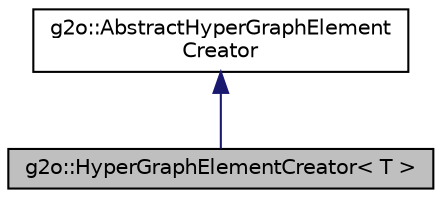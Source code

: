 digraph "g2o::HyperGraphElementCreator&lt; T &gt;"
{
  edge [fontname="Helvetica",fontsize="10",labelfontname="Helvetica",labelfontsize="10"];
  node [fontname="Helvetica",fontsize="10",shape=record];
  Node0 [label="g2o::HyperGraphElementCreator\< T \>",height=0.2,width=0.4,color="black", fillcolor="grey75", style="filled", fontcolor="black"];
  Node1 -> Node0 [dir="back",color="midnightblue",fontsize="10",style="solid",fontname="Helvetica"];
  Node1 [label="g2o::AbstractHyperGraphElement\lCreator",height=0.2,width=0.4,color="black", fillcolor="white", style="filled",URL="$classg2o_1_1_abstract_hyper_graph_element_creator.html",tooltip="Abstract interface for allocating HyperGraphElement. "];
}
